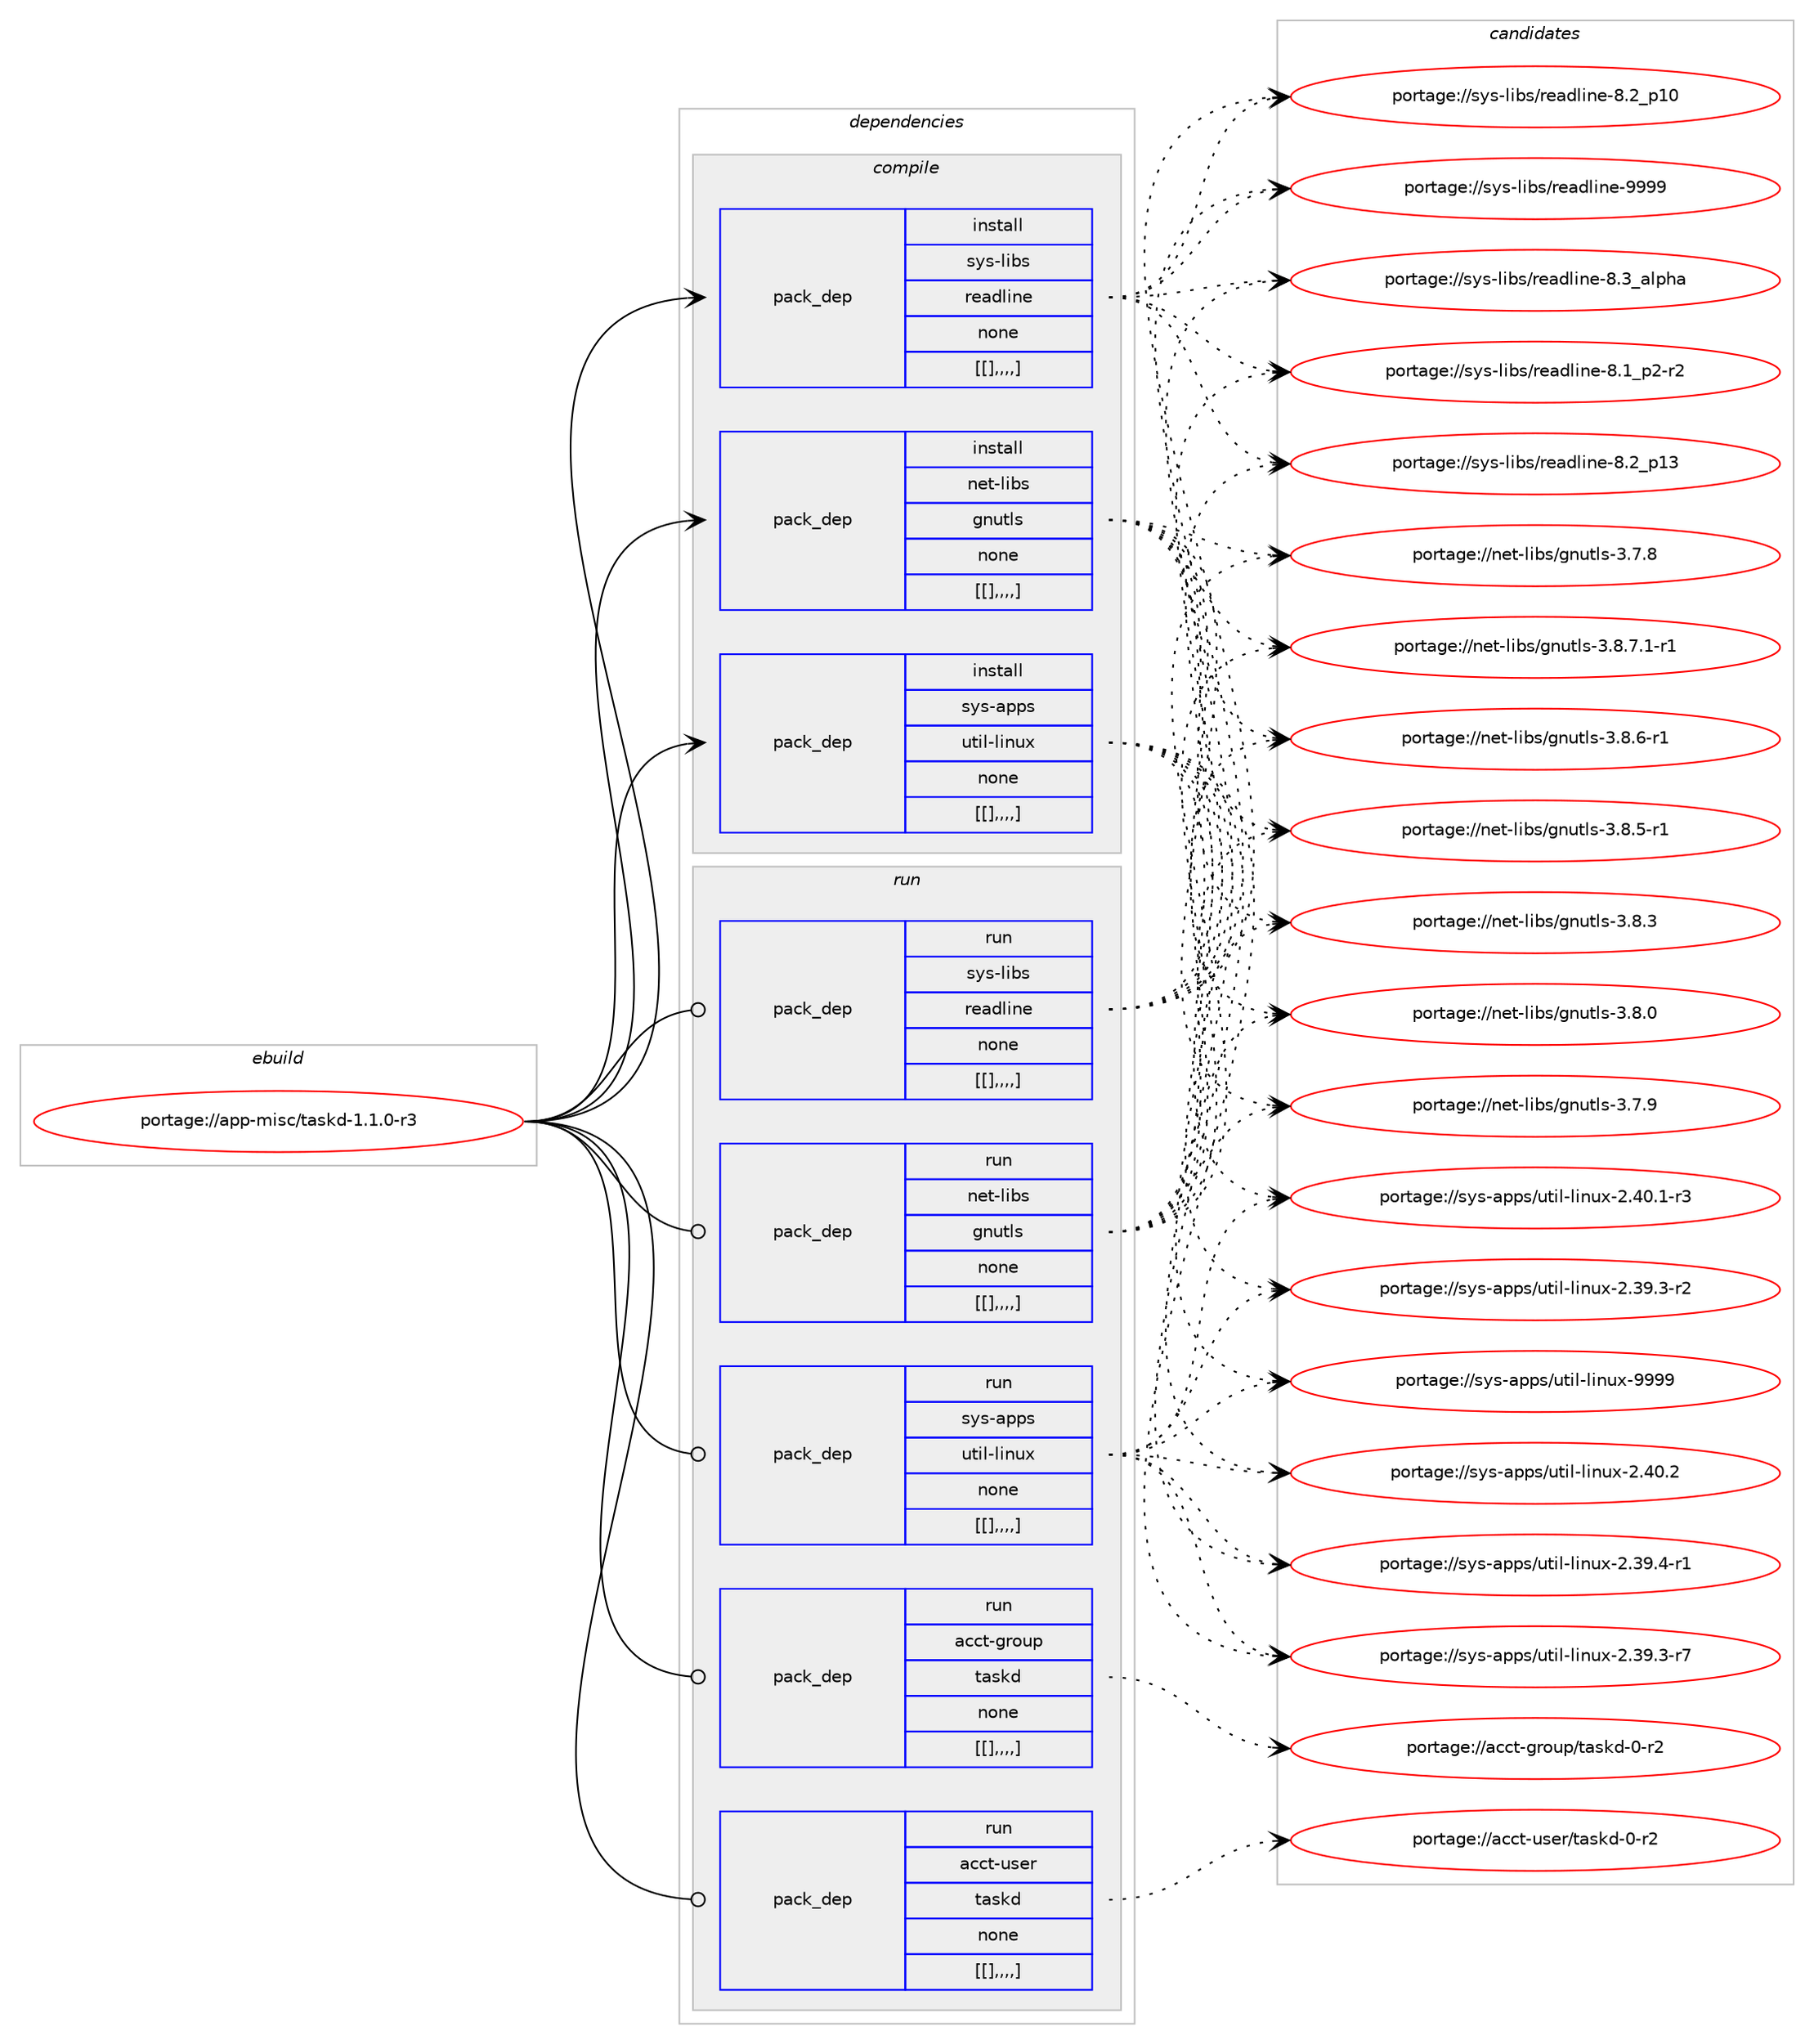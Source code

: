 digraph prolog {

# *************
# Graph options
# *************

newrank=true;
concentrate=true;
compound=true;
graph [rankdir=LR,fontname=Helvetica,fontsize=10,ranksep=1.5];#, ranksep=2.5, nodesep=0.2];
edge  [arrowhead=vee];
node  [fontname=Helvetica,fontsize=10];

# **********
# The ebuild
# **********

subgraph cluster_leftcol {
color=gray;
label=<<i>ebuild</i>>;
id [label="portage://app-misc/taskd-1.1.0-r3", color=red, width=4, href="../app-misc/taskd-1.1.0-r3.svg"];
}

# ****************
# The dependencies
# ****************

subgraph cluster_midcol {
color=gray;
label=<<i>dependencies</i>>;
subgraph cluster_compile {
fillcolor="#eeeeee";
style=filled;
label=<<i>compile</i>>;
subgraph pack31080 {
dependency44332 [label=<<TABLE BORDER="0" CELLBORDER="1" CELLSPACING="0" CELLPADDING="4" WIDTH="220"><TR><TD ROWSPAN="6" CELLPADDING="30">pack_dep</TD></TR><TR><TD WIDTH="110">install</TD></TR><TR><TD>net-libs</TD></TR><TR><TD>gnutls</TD></TR><TR><TD>none</TD></TR><TR><TD>[[],,,,]</TD></TR></TABLE>>, shape=none, color=blue];
}
id:e -> dependency44332:w [weight=20,style="solid",arrowhead="vee"];
subgraph pack31081 {
dependency44333 [label=<<TABLE BORDER="0" CELLBORDER="1" CELLSPACING="0" CELLPADDING="4" WIDTH="220"><TR><TD ROWSPAN="6" CELLPADDING="30">pack_dep</TD></TR><TR><TD WIDTH="110">install</TD></TR><TR><TD>sys-apps</TD></TR><TR><TD>util-linux</TD></TR><TR><TD>none</TD></TR><TR><TD>[[],,,,]</TD></TR></TABLE>>, shape=none, color=blue];
}
id:e -> dependency44333:w [weight=20,style="solid",arrowhead="vee"];
subgraph pack31082 {
dependency44334 [label=<<TABLE BORDER="0" CELLBORDER="1" CELLSPACING="0" CELLPADDING="4" WIDTH="220"><TR><TD ROWSPAN="6" CELLPADDING="30">pack_dep</TD></TR><TR><TD WIDTH="110">install</TD></TR><TR><TD>sys-libs</TD></TR><TR><TD>readline</TD></TR><TR><TD>none</TD></TR><TR><TD>[[],,,,]</TD></TR></TABLE>>, shape=none, color=blue];
}
id:e -> dependency44334:w [weight=20,style="solid",arrowhead="vee"];
}
subgraph cluster_compileandrun {
fillcolor="#eeeeee";
style=filled;
label=<<i>compile and run</i>>;
}
subgraph cluster_run {
fillcolor="#eeeeee";
style=filled;
label=<<i>run</i>>;
subgraph pack31083 {
dependency44335 [label=<<TABLE BORDER="0" CELLBORDER="1" CELLSPACING="0" CELLPADDING="4" WIDTH="220"><TR><TD ROWSPAN="6" CELLPADDING="30">pack_dep</TD></TR><TR><TD WIDTH="110">run</TD></TR><TR><TD>acct-group</TD></TR><TR><TD>taskd</TD></TR><TR><TD>none</TD></TR><TR><TD>[[],,,,]</TD></TR></TABLE>>, shape=none, color=blue];
}
id:e -> dependency44335:w [weight=20,style="solid",arrowhead="odot"];
subgraph pack31084 {
dependency44336 [label=<<TABLE BORDER="0" CELLBORDER="1" CELLSPACING="0" CELLPADDING="4" WIDTH="220"><TR><TD ROWSPAN="6" CELLPADDING="30">pack_dep</TD></TR><TR><TD WIDTH="110">run</TD></TR><TR><TD>acct-user</TD></TR><TR><TD>taskd</TD></TR><TR><TD>none</TD></TR><TR><TD>[[],,,,]</TD></TR></TABLE>>, shape=none, color=blue];
}
id:e -> dependency44336:w [weight=20,style="solid",arrowhead="odot"];
subgraph pack31085 {
dependency44337 [label=<<TABLE BORDER="0" CELLBORDER="1" CELLSPACING="0" CELLPADDING="4" WIDTH="220"><TR><TD ROWSPAN="6" CELLPADDING="30">pack_dep</TD></TR><TR><TD WIDTH="110">run</TD></TR><TR><TD>net-libs</TD></TR><TR><TD>gnutls</TD></TR><TR><TD>none</TD></TR><TR><TD>[[],,,,]</TD></TR></TABLE>>, shape=none, color=blue];
}
id:e -> dependency44337:w [weight=20,style="solid",arrowhead="odot"];
subgraph pack31086 {
dependency44338 [label=<<TABLE BORDER="0" CELLBORDER="1" CELLSPACING="0" CELLPADDING="4" WIDTH="220"><TR><TD ROWSPAN="6" CELLPADDING="30">pack_dep</TD></TR><TR><TD WIDTH="110">run</TD></TR><TR><TD>sys-apps</TD></TR><TR><TD>util-linux</TD></TR><TR><TD>none</TD></TR><TR><TD>[[],,,,]</TD></TR></TABLE>>, shape=none, color=blue];
}
id:e -> dependency44338:w [weight=20,style="solid",arrowhead="odot"];
subgraph pack31087 {
dependency44339 [label=<<TABLE BORDER="0" CELLBORDER="1" CELLSPACING="0" CELLPADDING="4" WIDTH="220"><TR><TD ROWSPAN="6" CELLPADDING="30">pack_dep</TD></TR><TR><TD WIDTH="110">run</TD></TR><TR><TD>sys-libs</TD></TR><TR><TD>readline</TD></TR><TR><TD>none</TD></TR><TR><TD>[[],,,,]</TD></TR></TABLE>>, shape=none, color=blue];
}
id:e -> dependency44339:w [weight=20,style="solid",arrowhead="odot"];
}
}

# **************
# The candidates
# **************

subgraph cluster_choices {
rank=same;
color=gray;
label=<<i>candidates</i>>;

subgraph choice31080 {
color=black;
nodesep=1;
choice11010111645108105981154710311011711610811545514656465546494511449 [label="portage://net-libs/gnutls-3.8.7.1-r1", color=red, width=4,href="../net-libs/gnutls-3.8.7.1-r1.svg"];
choice1101011164510810598115471031101171161081154551465646544511449 [label="portage://net-libs/gnutls-3.8.6-r1", color=red, width=4,href="../net-libs/gnutls-3.8.6-r1.svg"];
choice1101011164510810598115471031101171161081154551465646534511449 [label="portage://net-libs/gnutls-3.8.5-r1", color=red, width=4,href="../net-libs/gnutls-3.8.5-r1.svg"];
choice110101116451081059811547103110117116108115455146564651 [label="portage://net-libs/gnutls-3.8.3", color=red, width=4,href="../net-libs/gnutls-3.8.3.svg"];
choice110101116451081059811547103110117116108115455146564648 [label="portage://net-libs/gnutls-3.8.0", color=red, width=4,href="../net-libs/gnutls-3.8.0.svg"];
choice110101116451081059811547103110117116108115455146554657 [label="portage://net-libs/gnutls-3.7.9", color=red, width=4,href="../net-libs/gnutls-3.7.9.svg"];
choice110101116451081059811547103110117116108115455146554656 [label="portage://net-libs/gnutls-3.7.8", color=red, width=4,href="../net-libs/gnutls-3.7.8.svg"];
dependency44332:e -> choice11010111645108105981154710311011711610811545514656465546494511449:w [style=dotted,weight="100"];
dependency44332:e -> choice1101011164510810598115471031101171161081154551465646544511449:w [style=dotted,weight="100"];
dependency44332:e -> choice1101011164510810598115471031101171161081154551465646534511449:w [style=dotted,weight="100"];
dependency44332:e -> choice110101116451081059811547103110117116108115455146564651:w [style=dotted,weight="100"];
dependency44332:e -> choice110101116451081059811547103110117116108115455146564648:w [style=dotted,weight="100"];
dependency44332:e -> choice110101116451081059811547103110117116108115455146554657:w [style=dotted,weight="100"];
dependency44332:e -> choice110101116451081059811547103110117116108115455146554656:w [style=dotted,weight="100"];
}
subgraph choice31081 {
color=black;
nodesep=1;
choice115121115459711211211547117116105108451081051101171204557575757 [label="portage://sys-apps/util-linux-9999", color=red, width=4,href="../sys-apps/util-linux-9999.svg"];
choice1151211154597112112115471171161051084510810511011712045504652484650 [label="portage://sys-apps/util-linux-2.40.2", color=red, width=4,href="../sys-apps/util-linux-2.40.2.svg"];
choice11512111545971121121154711711610510845108105110117120455046524846494511451 [label="portage://sys-apps/util-linux-2.40.1-r3", color=red, width=4,href="../sys-apps/util-linux-2.40.1-r3.svg"];
choice11512111545971121121154711711610510845108105110117120455046515746524511449 [label="portage://sys-apps/util-linux-2.39.4-r1", color=red, width=4,href="../sys-apps/util-linux-2.39.4-r1.svg"];
choice11512111545971121121154711711610510845108105110117120455046515746514511455 [label="portage://sys-apps/util-linux-2.39.3-r7", color=red, width=4,href="../sys-apps/util-linux-2.39.3-r7.svg"];
choice11512111545971121121154711711610510845108105110117120455046515746514511450 [label="portage://sys-apps/util-linux-2.39.3-r2", color=red, width=4,href="../sys-apps/util-linux-2.39.3-r2.svg"];
dependency44333:e -> choice115121115459711211211547117116105108451081051101171204557575757:w [style=dotted,weight="100"];
dependency44333:e -> choice1151211154597112112115471171161051084510810511011712045504652484650:w [style=dotted,weight="100"];
dependency44333:e -> choice11512111545971121121154711711610510845108105110117120455046524846494511451:w [style=dotted,weight="100"];
dependency44333:e -> choice11512111545971121121154711711610510845108105110117120455046515746524511449:w [style=dotted,weight="100"];
dependency44333:e -> choice11512111545971121121154711711610510845108105110117120455046515746514511455:w [style=dotted,weight="100"];
dependency44333:e -> choice11512111545971121121154711711610510845108105110117120455046515746514511450:w [style=dotted,weight="100"];
}
subgraph choice31082 {
color=black;
nodesep=1;
choice115121115451081059811547114101971001081051101014557575757 [label="portage://sys-libs/readline-9999", color=red, width=4,href="../sys-libs/readline-9999.svg"];
choice1151211154510810598115471141019710010810511010145564651959710811210497 [label="portage://sys-libs/readline-8.3_alpha", color=red, width=4,href="../sys-libs/readline-8.3_alpha.svg"];
choice1151211154510810598115471141019710010810511010145564650951124951 [label="portage://sys-libs/readline-8.2_p13", color=red, width=4,href="../sys-libs/readline-8.2_p13.svg"];
choice1151211154510810598115471141019710010810511010145564650951124948 [label="portage://sys-libs/readline-8.2_p10", color=red, width=4,href="../sys-libs/readline-8.2_p10.svg"];
choice115121115451081059811547114101971001081051101014556464995112504511450 [label="portage://sys-libs/readline-8.1_p2-r2", color=red, width=4,href="../sys-libs/readline-8.1_p2-r2.svg"];
dependency44334:e -> choice115121115451081059811547114101971001081051101014557575757:w [style=dotted,weight="100"];
dependency44334:e -> choice1151211154510810598115471141019710010810511010145564651959710811210497:w [style=dotted,weight="100"];
dependency44334:e -> choice1151211154510810598115471141019710010810511010145564650951124951:w [style=dotted,weight="100"];
dependency44334:e -> choice1151211154510810598115471141019710010810511010145564650951124948:w [style=dotted,weight="100"];
dependency44334:e -> choice115121115451081059811547114101971001081051101014556464995112504511450:w [style=dotted,weight="100"];
}
subgraph choice31083 {
color=black;
nodesep=1;
choice97999911645103114111117112471169711510710045484511450 [label="portage://acct-group/taskd-0-r2", color=red, width=4,href="../acct-group/taskd-0-r2.svg"];
dependency44335:e -> choice97999911645103114111117112471169711510710045484511450:w [style=dotted,weight="100"];
}
subgraph choice31084 {
color=black;
nodesep=1;
choice97999911645117115101114471169711510710045484511450 [label="portage://acct-user/taskd-0-r2", color=red, width=4,href="../acct-user/taskd-0-r2.svg"];
dependency44336:e -> choice97999911645117115101114471169711510710045484511450:w [style=dotted,weight="100"];
}
subgraph choice31085 {
color=black;
nodesep=1;
choice11010111645108105981154710311011711610811545514656465546494511449 [label="portage://net-libs/gnutls-3.8.7.1-r1", color=red, width=4,href="../net-libs/gnutls-3.8.7.1-r1.svg"];
choice1101011164510810598115471031101171161081154551465646544511449 [label="portage://net-libs/gnutls-3.8.6-r1", color=red, width=4,href="../net-libs/gnutls-3.8.6-r1.svg"];
choice1101011164510810598115471031101171161081154551465646534511449 [label="portage://net-libs/gnutls-3.8.5-r1", color=red, width=4,href="../net-libs/gnutls-3.8.5-r1.svg"];
choice110101116451081059811547103110117116108115455146564651 [label="portage://net-libs/gnutls-3.8.3", color=red, width=4,href="../net-libs/gnutls-3.8.3.svg"];
choice110101116451081059811547103110117116108115455146564648 [label="portage://net-libs/gnutls-3.8.0", color=red, width=4,href="../net-libs/gnutls-3.8.0.svg"];
choice110101116451081059811547103110117116108115455146554657 [label="portage://net-libs/gnutls-3.7.9", color=red, width=4,href="../net-libs/gnutls-3.7.9.svg"];
choice110101116451081059811547103110117116108115455146554656 [label="portage://net-libs/gnutls-3.7.8", color=red, width=4,href="../net-libs/gnutls-3.7.8.svg"];
dependency44337:e -> choice11010111645108105981154710311011711610811545514656465546494511449:w [style=dotted,weight="100"];
dependency44337:e -> choice1101011164510810598115471031101171161081154551465646544511449:w [style=dotted,weight="100"];
dependency44337:e -> choice1101011164510810598115471031101171161081154551465646534511449:w [style=dotted,weight="100"];
dependency44337:e -> choice110101116451081059811547103110117116108115455146564651:w [style=dotted,weight="100"];
dependency44337:e -> choice110101116451081059811547103110117116108115455146564648:w [style=dotted,weight="100"];
dependency44337:e -> choice110101116451081059811547103110117116108115455146554657:w [style=dotted,weight="100"];
dependency44337:e -> choice110101116451081059811547103110117116108115455146554656:w [style=dotted,weight="100"];
}
subgraph choice31086 {
color=black;
nodesep=1;
choice115121115459711211211547117116105108451081051101171204557575757 [label="portage://sys-apps/util-linux-9999", color=red, width=4,href="../sys-apps/util-linux-9999.svg"];
choice1151211154597112112115471171161051084510810511011712045504652484650 [label="portage://sys-apps/util-linux-2.40.2", color=red, width=4,href="../sys-apps/util-linux-2.40.2.svg"];
choice11512111545971121121154711711610510845108105110117120455046524846494511451 [label="portage://sys-apps/util-linux-2.40.1-r3", color=red, width=4,href="../sys-apps/util-linux-2.40.1-r3.svg"];
choice11512111545971121121154711711610510845108105110117120455046515746524511449 [label="portage://sys-apps/util-linux-2.39.4-r1", color=red, width=4,href="../sys-apps/util-linux-2.39.4-r1.svg"];
choice11512111545971121121154711711610510845108105110117120455046515746514511455 [label="portage://sys-apps/util-linux-2.39.3-r7", color=red, width=4,href="../sys-apps/util-linux-2.39.3-r7.svg"];
choice11512111545971121121154711711610510845108105110117120455046515746514511450 [label="portage://sys-apps/util-linux-2.39.3-r2", color=red, width=4,href="../sys-apps/util-linux-2.39.3-r2.svg"];
dependency44338:e -> choice115121115459711211211547117116105108451081051101171204557575757:w [style=dotted,weight="100"];
dependency44338:e -> choice1151211154597112112115471171161051084510810511011712045504652484650:w [style=dotted,weight="100"];
dependency44338:e -> choice11512111545971121121154711711610510845108105110117120455046524846494511451:w [style=dotted,weight="100"];
dependency44338:e -> choice11512111545971121121154711711610510845108105110117120455046515746524511449:w [style=dotted,weight="100"];
dependency44338:e -> choice11512111545971121121154711711610510845108105110117120455046515746514511455:w [style=dotted,weight="100"];
dependency44338:e -> choice11512111545971121121154711711610510845108105110117120455046515746514511450:w [style=dotted,weight="100"];
}
subgraph choice31087 {
color=black;
nodesep=1;
choice115121115451081059811547114101971001081051101014557575757 [label="portage://sys-libs/readline-9999", color=red, width=4,href="../sys-libs/readline-9999.svg"];
choice1151211154510810598115471141019710010810511010145564651959710811210497 [label="portage://sys-libs/readline-8.3_alpha", color=red, width=4,href="../sys-libs/readline-8.3_alpha.svg"];
choice1151211154510810598115471141019710010810511010145564650951124951 [label="portage://sys-libs/readline-8.2_p13", color=red, width=4,href="../sys-libs/readline-8.2_p13.svg"];
choice1151211154510810598115471141019710010810511010145564650951124948 [label="portage://sys-libs/readline-8.2_p10", color=red, width=4,href="../sys-libs/readline-8.2_p10.svg"];
choice115121115451081059811547114101971001081051101014556464995112504511450 [label="portage://sys-libs/readline-8.1_p2-r2", color=red, width=4,href="../sys-libs/readline-8.1_p2-r2.svg"];
dependency44339:e -> choice115121115451081059811547114101971001081051101014557575757:w [style=dotted,weight="100"];
dependency44339:e -> choice1151211154510810598115471141019710010810511010145564651959710811210497:w [style=dotted,weight="100"];
dependency44339:e -> choice1151211154510810598115471141019710010810511010145564650951124951:w [style=dotted,weight="100"];
dependency44339:e -> choice1151211154510810598115471141019710010810511010145564650951124948:w [style=dotted,weight="100"];
dependency44339:e -> choice115121115451081059811547114101971001081051101014556464995112504511450:w [style=dotted,weight="100"];
}
}

}
